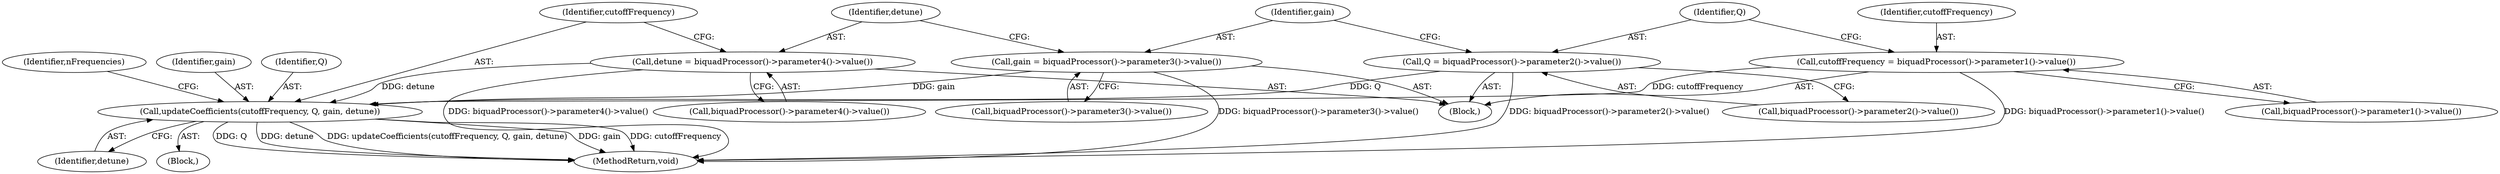 digraph "0_Chrome_c391f54a210dd792f140650b886e92480d8eaf9e_0@API" {
"1000180" [label="(Call,updateCoefficients(cutoffFrequency, Q, gain, detune))"];
"1000168" [label="(Call,cutoffFrequency = biquadProcessor()->parameter1()->value())"];
"1000171" [label="(Call,Q = biquadProcessor()->parameter2()->value())"];
"1000174" [label="(Call,gain = biquadProcessor()->parameter3()->value())"];
"1000177" [label="(Call,detune = biquadProcessor()->parameter4()->value())"];
"1000181" [label="(Identifier,cutoffFrequency)"];
"1000118" [label="(Block,)"];
"1000182" [label="(Identifier,Q)"];
"1000172" [label="(Identifier,Q)"];
"1000166" [label="(Block,)"];
"1000186" [label="(Identifier,nFrequencies)"];
"1000169" [label="(Identifier,cutoffFrequency)"];
"1000168" [label="(Call,cutoffFrequency = biquadProcessor()->parameter1()->value())"];
"1000190" [label="(MethodReturn,void)"];
"1000170" [label="(Call,biquadProcessor()->parameter1()->value())"];
"1000173" [label="(Call,biquadProcessor()->parameter2()->value())"];
"1000176" [label="(Call,biquadProcessor()->parameter3()->value())"];
"1000174" [label="(Call,gain = biquadProcessor()->parameter3()->value())"];
"1000180" [label="(Call,updateCoefficients(cutoffFrequency, Q, gain, detune))"];
"1000184" [label="(Identifier,detune)"];
"1000175" [label="(Identifier,gain)"];
"1000177" [label="(Call,detune = biquadProcessor()->parameter4()->value())"];
"1000179" [label="(Call,biquadProcessor()->parameter4()->value())"];
"1000178" [label="(Identifier,detune)"];
"1000183" [label="(Identifier,gain)"];
"1000171" [label="(Call,Q = biquadProcessor()->parameter2()->value())"];
"1000180" -> "1000118"  [label="AST: "];
"1000180" -> "1000184"  [label="CFG: "];
"1000181" -> "1000180"  [label="AST: "];
"1000182" -> "1000180"  [label="AST: "];
"1000183" -> "1000180"  [label="AST: "];
"1000184" -> "1000180"  [label="AST: "];
"1000186" -> "1000180"  [label="CFG: "];
"1000180" -> "1000190"  [label="DDG: cutoffFrequency"];
"1000180" -> "1000190"  [label="DDG: Q"];
"1000180" -> "1000190"  [label="DDG: detune"];
"1000180" -> "1000190"  [label="DDG: updateCoefficients(cutoffFrequency, Q, gain, detune)"];
"1000180" -> "1000190"  [label="DDG: gain"];
"1000168" -> "1000180"  [label="DDG: cutoffFrequency"];
"1000171" -> "1000180"  [label="DDG: Q"];
"1000174" -> "1000180"  [label="DDG: gain"];
"1000177" -> "1000180"  [label="DDG: detune"];
"1000168" -> "1000166"  [label="AST: "];
"1000168" -> "1000170"  [label="CFG: "];
"1000169" -> "1000168"  [label="AST: "];
"1000170" -> "1000168"  [label="AST: "];
"1000172" -> "1000168"  [label="CFG: "];
"1000168" -> "1000190"  [label="DDG: biquadProcessor()->parameter1()->value()"];
"1000171" -> "1000166"  [label="AST: "];
"1000171" -> "1000173"  [label="CFG: "];
"1000172" -> "1000171"  [label="AST: "];
"1000173" -> "1000171"  [label="AST: "];
"1000175" -> "1000171"  [label="CFG: "];
"1000171" -> "1000190"  [label="DDG: biquadProcessor()->parameter2()->value()"];
"1000174" -> "1000166"  [label="AST: "];
"1000174" -> "1000176"  [label="CFG: "];
"1000175" -> "1000174"  [label="AST: "];
"1000176" -> "1000174"  [label="AST: "];
"1000178" -> "1000174"  [label="CFG: "];
"1000174" -> "1000190"  [label="DDG: biquadProcessor()->parameter3()->value()"];
"1000177" -> "1000166"  [label="AST: "];
"1000177" -> "1000179"  [label="CFG: "];
"1000178" -> "1000177"  [label="AST: "];
"1000179" -> "1000177"  [label="AST: "];
"1000181" -> "1000177"  [label="CFG: "];
"1000177" -> "1000190"  [label="DDG: biquadProcessor()->parameter4()->value()"];
}
